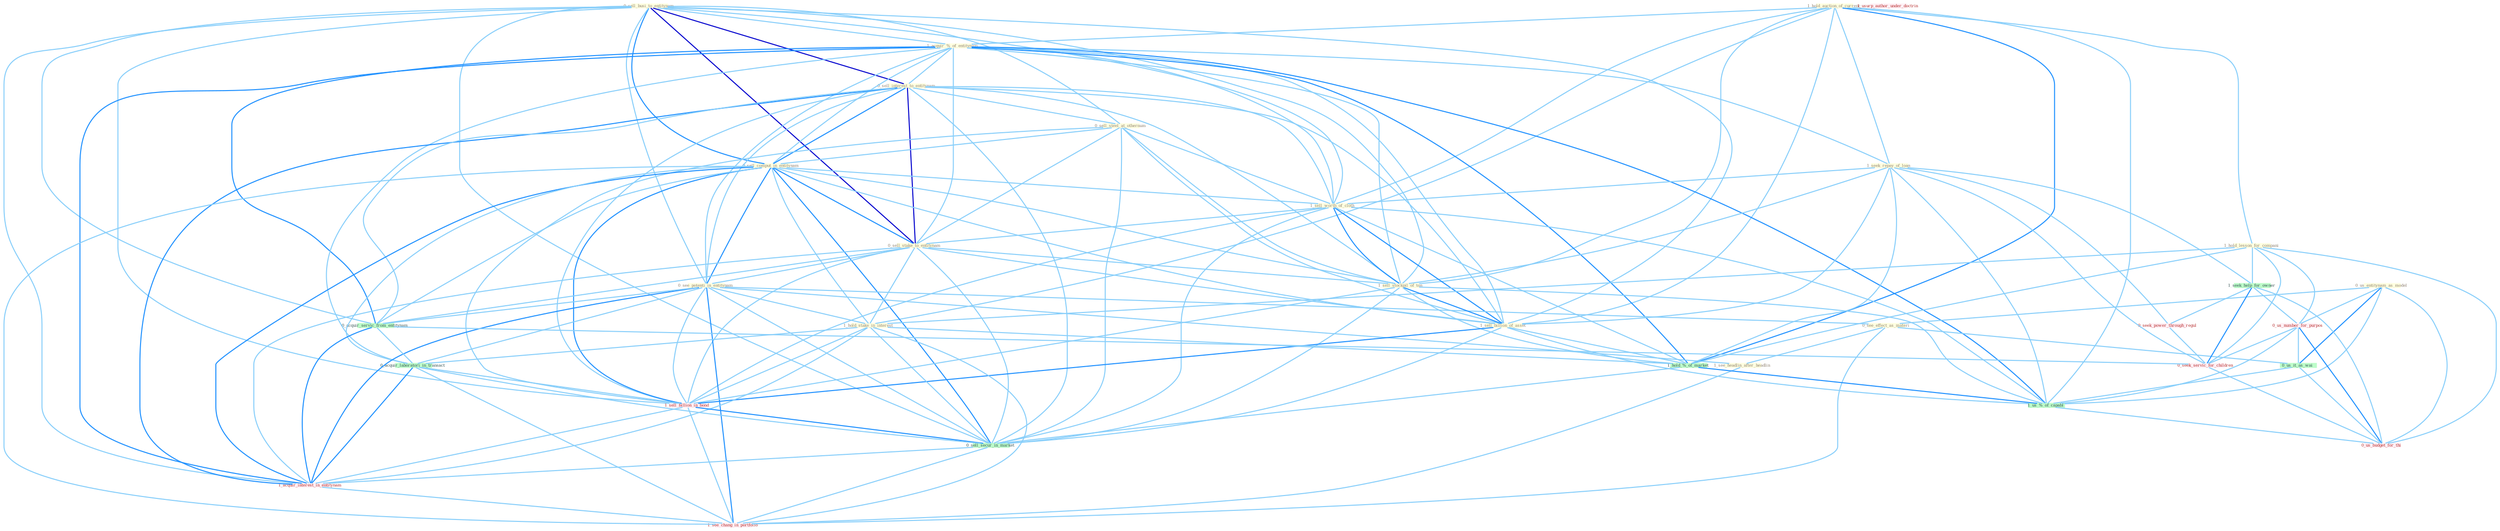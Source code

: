 Graph G{ 
    node
    [shape=polygon,style=filled,width=.5,height=.06,color="#BDFCC9",fixedsize=true,fontsize=4,
    fontcolor="#2f4f4f"];
    {node
    [color="#ffffe0", fontcolor="#8b7d6b"] "1_hold_auction_of_currenc " "0_sell_busi_to_entitynam " "1_acquir_%_of_entitynam " "0_sell_interest_to_entitynam " "0_us_entitynam_as_model " "0_sell_steel_at_othernum " "0_sell_comput_in_entitynam " "1_seek_repay_of_loan " "1_sell_worth_of_cloth " "0_sell_stake_to_entitynam " "1_hold_lesson_for_compani " "0_see_potenti_in_entitynam " "1_sell_stockpil_of_ton " "1_sell_billion_of_asset " "0_see_effect_as_materi " "1_see_headlin_after_headlin " "1_hold_stake_in_interest "}
{node [color="#fff0f5", fontcolor="#b22222"] "0_seek_power_through_regul " "0_us_number_for_purpos " "1_sell_billion_in_bond " "1_usurp_author_under_doctrin " "1_acquir_interest_in_entitynam " "0_seek_servic_for_children " "1_see_chang_in_portfolio " "0_us_budget_for_thi "}
edge [color="#B0E2FF"];

	"1_hold_auction_of_currenc " -- "1_acquir_%_of_entitynam " [w="1", color="#87cefa" ];
	"1_hold_auction_of_currenc " -- "1_seek_repay_of_loan " [w="1", color="#87cefa" ];
	"1_hold_auction_of_currenc " -- "1_sell_worth_of_cloth " [w="1", color="#87cefa" ];
	"1_hold_auction_of_currenc " -- "1_hold_lesson_for_compani " [w="1", color="#87cefa" ];
	"1_hold_auction_of_currenc " -- "1_sell_stockpil_of_ton " [w="1", color="#87cefa" ];
	"1_hold_auction_of_currenc " -- "1_sell_billion_of_asset " [w="1", color="#87cefa" ];
	"1_hold_auction_of_currenc " -- "1_hold_stake_in_interest " [w="1", color="#87cefa" ];
	"1_hold_auction_of_currenc " -- "1_hold_%_of_market " [w="2", color="#1e90ff" , len=0.8];
	"1_hold_auction_of_currenc " -- "1_us_%_of_capabl " [w="1", color="#87cefa" ];
	"0_sell_busi_to_entitynam " -- "1_acquir_%_of_entitynam " [w="1", color="#87cefa" ];
	"0_sell_busi_to_entitynam " -- "0_sell_interest_to_entitynam " [w="3", color="#0000cd" , len=0.6];
	"0_sell_busi_to_entitynam " -- "0_sell_steel_at_othernum " [w="1", color="#87cefa" ];
	"0_sell_busi_to_entitynam " -- "0_sell_comput_in_entitynam " [w="2", color="#1e90ff" , len=0.8];
	"0_sell_busi_to_entitynam " -- "1_sell_worth_of_cloth " [w="1", color="#87cefa" ];
	"0_sell_busi_to_entitynam " -- "0_sell_stake_to_entitynam " [w="3", color="#0000cd" , len=0.6];
	"0_sell_busi_to_entitynam " -- "0_see_potenti_in_entitynam " [w="1", color="#87cefa" ];
	"0_sell_busi_to_entitynam " -- "1_sell_stockpil_of_ton " [w="1", color="#87cefa" ];
	"0_sell_busi_to_entitynam " -- "1_sell_billion_of_asset " [w="1", color="#87cefa" ];
	"0_sell_busi_to_entitynam " -- "0_acquir_servic_from_entitynam " [w="1", color="#87cefa" ];
	"0_sell_busi_to_entitynam " -- "1_sell_billion_in_bond " [w="1", color="#87cefa" ];
	"0_sell_busi_to_entitynam " -- "0_sell_secur_in_market " [w="1", color="#87cefa" ];
	"0_sell_busi_to_entitynam " -- "1_acquir_interest_in_entitynam " [w="1", color="#87cefa" ];
	"1_acquir_%_of_entitynam " -- "0_sell_interest_to_entitynam " [w="1", color="#87cefa" ];
	"1_acquir_%_of_entitynam " -- "0_sell_comput_in_entitynam " [w="1", color="#87cefa" ];
	"1_acquir_%_of_entitynam " -- "1_seek_repay_of_loan " [w="1", color="#87cefa" ];
	"1_acquir_%_of_entitynam " -- "1_sell_worth_of_cloth " [w="1", color="#87cefa" ];
	"1_acquir_%_of_entitynam " -- "0_sell_stake_to_entitynam " [w="1", color="#87cefa" ];
	"1_acquir_%_of_entitynam " -- "0_see_potenti_in_entitynam " [w="1", color="#87cefa" ];
	"1_acquir_%_of_entitynam " -- "1_sell_stockpil_of_ton " [w="1", color="#87cefa" ];
	"1_acquir_%_of_entitynam " -- "1_sell_billion_of_asset " [w="1", color="#87cefa" ];
	"1_acquir_%_of_entitynam " -- "0_acquir_servic_from_entitynam " [w="2", color="#1e90ff" , len=0.8];
	"1_acquir_%_of_entitynam " -- "1_hold_%_of_market " [w="2", color="#1e90ff" , len=0.8];
	"1_acquir_%_of_entitynam " -- "0_acquir_laboratori_in_transact " [w="1", color="#87cefa" ];
	"1_acquir_%_of_entitynam " -- "1_us_%_of_capabl " [w="2", color="#1e90ff" , len=0.8];
	"1_acquir_%_of_entitynam " -- "1_acquir_interest_in_entitynam " [w="2", color="#1e90ff" , len=0.8];
	"0_sell_interest_to_entitynam " -- "0_sell_steel_at_othernum " [w="1", color="#87cefa" ];
	"0_sell_interest_to_entitynam " -- "0_sell_comput_in_entitynam " [w="2", color="#1e90ff" , len=0.8];
	"0_sell_interest_to_entitynam " -- "1_sell_worth_of_cloth " [w="1", color="#87cefa" ];
	"0_sell_interest_to_entitynam " -- "0_sell_stake_to_entitynam " [w="3", color="#0000cd" , len=0.6];
	"0_sell_interest_to_entitynam " -- "0_see_potenti_in_entitynam " [w="1", color="#87cefa" ];
	"0_sell_interest_to_entitynam " -- "1_sell_stockpil_of_ton " [w="1", color="#87cefa" ];
	"0_sell_interest_to_entitynam " -- "1_sell_billion_of_asset " [w="1", color="#87cefa" ];
	"0_sell_interest_to_entitynam " -- "0_acquir_servic_from_entitynam " [w="1", color="#87cefa" ];
	"0_sell_interest_to_entitynam " -- "1_sell_billion_in_bond " [w="1", color="#87cefa" ];
	"0_sell_interest_to_entitynam " -- "0_sell_secur_in_market " [w="1", color="#87cefa" ];
	"0_sell_interest_to_entitynam " -- "1_acquir_interest_in_entitynam " [w="2", color="#1e90ff" , len=0.8];
	"0_us_entitynam_as_model " -- "0_see_effect_as_materi " [w="1", color="#87cefa" ];
	"0_us_entitynam_as_model " -- "0_us_number_for_purpos " [w="1", color="#87cefa" ];
	"0_us_entitynam_as_model " -- "0_us_it_as_wai " [w="2", color="#1e90ff" , len=0.8];
	"0_us_entitynam_as_model " -- "1_us_%_of_capabl " [w="1", color="#87cefa" ];
	"0_us_entitynam_as_model " -- "0_us_budget_for_thi " [w="1", color="#87cefa" ];
	"0_sell_steel_at_othernum " -- "0_sell_comput_in_entitynam " [w="1", color="#87cefa" ];
	"0_sell_steel_at_othernum " -- "1_sell_worth_of_cloth " [w="1", color="#87cefa" ];
	"0_sell_steel_at_othernum " -- "0_sell_stake_to_entitynam " [w="1", color="#87cefa" ];
	"0_sell_steel_at_othernum " -- "1_sell_stockpil_of_ton " [w="1", color="#87cefa" ];
	"0_sell_steel_at_othernum " -- "1_sell_billion_of_asset " [w="1", color="#87cefa" ];
	"0_sell_steel_at_othernum " -- "1_sell_billion_in_bond " [w="1", color="#87cefa" ];
	"0_sell_steel_at_othernum " -- "0_sell_secur_in_market " [w="1", color="#87cefa" ];
	"0_sell_comput_in_entitynam " -- "1_sell_worth_of_cloth " [w="1", color="#87cefa" ];
	"0_sell_comput_in_entitynam " -- "0_sell_stake_to_entitynam " [w="2", color="#1e90ff" , len=0.8];
	"0_sell_comput_in_entitynam " -- "0_see_potenti_in_entitynam " [w="2", color="#1e90ff" , len=0.8];
	"0_sell_comput_in_entitynam " -- "1_sell_stockpil_of_ton " [w="1", color="#87cefa" ];
	"0_sell_comput_in_entitynam " -- "1_sell_billion_of_asset " [w="1", color="#87cefa" ];
	"0_sell_comput_in_entitynam " -- "1_hold_stake_in_interest " [w="1", color="#87cefa" ];
	"0_sell_comput_in_entitynam " -- "0_acquir_servic_from_entitynam " [w="1", color="#87cefa" ];
	"0_sell_comput_in_entitynam " -- "0_acquir_laboratori_in_transact " [w="1", color="#87cefa" ];
	"0_sell_comput_in_entitynam " -- "1_sell_billion_in_bond " [w="2", color="#1e90ff" , len=0.8];
	"0_sell_comput_in_entitynam " -- "0_sell_secur_in_market " [w="2", color="#1e90ff" , len=0.8];
	"0_sell_comput_in_entitynam " -- "1_acquir_interest_in_entitynam " [w="2", color="#1e90ff" , len=0.8];
	"0_sell_comput_in_entitynam " -- "1_see_chang_in_portfolio " [w="1", color="#87cefa" ];
	"1_seek_repay_of_loan " -- "1_sell_worth_of_cloth " [w="1", color="#87cefa" ];
	"1_seek_repay_of_loan " -- "1_sell_stockpil_of_ton " [w="1", color="#87cefa" ];
	"1_seek_repay_of_loan " -- "1_sell_billion_of_asset " [w="1", color="#87cefa" ];
	"1_seek_repay_of_loan " -- "1_seek_help_for_owner " [w="1", color="#87cefa" ];
	"1_seek_repay_of_loan " -- "1_hold_%_of_market " [w="1", color="#87cefa" ];
	"1_seek_repay_of_loan " -- "0_seek_power_through_regul " [w="1", color="#87cefa" ];
	"1_seek_repay_of_loan " -- "1_us_%_of_capabl " [w="1", color="#87cefa" ];
	"1_seek_repay_of_loan " -- "0_seek_servic_for_children " [w="1", color="#87cefa" ];
	"1_sell_worth_of_cloth " -- "0_sell_stake_to_entitynam " [w="1", color="#87cefa" ];
	"1_sell_worth_of_cloth " -- "1_sell_stockpil_of_ton " [w="2", color="#1e90ff" , len=0.8];
	"1_sell_worth_of_cloth " -- "1_sell_billion_of_asset " [w="2", color="#1e90ff" , len=0.8];
	"1_sell_worth_of_cloth " -- "1_hold_%_of_market " [w="1", color="#87cefa" ];
	"1_sell_worth_of_cloth " -- "1_sell_billion_in_bond " [w="1", color="#87cefa" ];
	"1_sell_worth_of_cloth " -- "1_us_%_of_capabl " [w="1", color="#87cefa" ];
	"1_sell_worth_of_cloth " -- "0_sell_secur_in_market " [w="1", color="#87cefa" ];
	"0_sell_stake_to_entitynam " -- "0_see_potenti_in_entitynam " [w="1", color="#87cefa" ];
	"0_sell_stake_to_entitynam " -- "1_sell_stockpil_of_ton " [w="1", color="#87cefa" ];
	"0_sell_stake_to_entitynam " -- "1_sell_billion_of_asset " [w="1", color="#87cefa" ];
	"0_sell_stake_to_entitynam " -- "1_hold_stake_in_interest " [w="1", color="#87cefa" ];
	"0_sell_stake_to_entitynam " -- "0_acquir_servic_from_entitynam " [w="1", color="#87cefa" ];
	"0_sell_stake_to_entitynam " -- "1_sell_billion_in_bond " [w="1", color="#87cefa" ];
	"0_sell_stake_to_entitynam " -- "0_sell_secur_in_market " [w="1", color="#87cefa" ];
	"0_sell_stake_to_entitynam " -- "1_acquir_interest_in_entitynam " [w="1", color="#87cefa" ];
	"1_hold_lesson_for_compani " -- "1_hold_stake_in_interest " [w="1", color="#87cefa" ];
	"1_hold_lesson_for_compani " -- "1_seek_help_for_owner " [w="1", color="#87cefa" ];
	"1_hold_lesson_for_compani " -- "1_hold_%_of_market " [w="1", color="#87cefa" ];
	"1_hold_lesson_for_compani " -- "0_us_number_for_purpos " [w="1", color="#87cefa" ];
	"1_hold_lesson_for_compani " -- "0_seek_servic_for_children " [w="1", color="#87cefa" ];
	"1_hold_lesson_for_compani " -- "0_us_budget_for_thi " [w="1", color="#87cefa" ];
	"0_see_potenti_in_entitynam " -- "0_see_effect_as_materi " [w="1", color="#87cefa" ];
	"0_see_potenti_in_entitynam " -- "1_see_headlin_after_headlin " [w="1", color="#87cefa" ];
	"0_see_potenti_in_entitynam " -- "1_hold_stake_in_interest " [w="1", color="#87cefa" ];
	"0_see_potenti_in_entitynam " -- "0_acquir_servic_from_entitynam " [w="1", color="#87cefa" ];
	"0_see_potenti_in_entitynam " -- "0_acquir_laboratori_in_transact " [w="1", color="#87cefa" ];
	"0_see_potenti_in_entitynam " -- "1_sell_billion_in_bond " [w="1", color="#87cefa" ];
	"0_see_potenti_in_entitynam " -- "0_sell_secur_in_market " [w="1", color="#87cefa" ];
	"0_see_potenti_in_entitynam " -- "1_acquir_interest_in_entitynam " [w="2", color="#1e90ff" , len=0.8];
	"0_see_potenti_in_entitynam " -- "1_see_chang_in_portfolio " [w="2", color="#1e90ff" , len=0.8];
	"1_sell_stockpil_of_ton " -- "1_sell_billion_of_asset " [w="2", color="#1e90ff" , len=0.8];
	"1_sell_stockpil_of_ton " -- "1_hold_%_of_market " [w="1", color="#87cefa" ];
	"1_sell_stockpil_of_ton " -- "1_sell_billion_in_bond " [w="1", color="#87cefa" ];
	"1_sell_stockpil_of_ton " -- "1_us_%_of_capabl " [w="1", color="#87cefa" ];
	"1_sell_stockpil_of_ton " -- "0_sell_secur_in_market " [w="1", color="#87cefa" ];
	"1_sell_billion_of_asset " -- "1_hold_%_of_market " [w="1", color="#87cefa" ];
	"1_sell_billion_of_asset " -- "1_sell_billion_in_bond " [w="2", color="#1e90ff" , len=0.8];
	"1_sell_billion_of_asset " -- "1_us_%_of_capabl " [w="1", color="#87cefa" ];
	"1_sell_billion_of_asset " -- "0_sell_secur_in_market " [w="1", color="#87cefa" ];
	"0_see_effect_as_materi " -- "1_see_headlin_after_headlin " [w="1", color="#87cefa" ];
	"0_see_effect_as_materi " -- "0_us_it_as_wai " [w="1", color="#87cefa" ];
	"0_see_effect_as_materi " -- "1_see_chang_in_portfolio " [w="1", color="#87cefa" ];
	"1_see_headlin_after_headlin " -- "1_see_chang_in_portfolio " [w="1", color="#87cefa" ];
	"1_hold_stake_in_interest " -- "1_hold_%_of_market " [w="1", color="#87cefa" ];
	"1_hold_stake_in_interest " -- "0_acquir_laboratori_in_transact " [w="1", color="#87cefa" ];
	"1_hold_stake_in_interest " -- "1_sell_billion_in_bond " [w="1", color="#87cefa" ];
	"1_hold_stake_in_interest " -- "0_sell_secur_in_market " [w="1", color="#87cefa" ];
	"1_hold_stake_in_interest " -- "1_acquir_interest_in_entitynam " [w="1", color="#87cefa" ];
	"1_hold_stake_in_interest " -- "1_see_chang_in_portfolio " [w="1", color="#87cefa" ];
	"1_seek_help_for_owner " -- "0_seek_power_through_regul " [w="1", color="#87cefa" ];
	"1_seek_help_for_owner " -- "0_us_number_for_purpos " [w="1", color="#87cefa" ];
	"1_seek_help_for_owner " -- "0_seek_servic_for_children " [w="2", color="#1e90ff" , len=0.8];
	"1_seek_help_for_owner " -- "0_us_budget_for_thi " [w="1", color="#87cefa" ];
	"0_acquir_servic_from_entitynam " -- "0_acquir_laboratori_in_transact " [w="1", color="#87cefa" ];
	"0_acquir_servic_from_entitynam " -- "1_acquir_interest_in_entitynam " [w="2", color="#1e90ff" , len=0.8];
	"0_acquir_servic_from_entitynam " -- "0_seek_servic_for_children " [w="1", color="#87cefa" ];
	"1_hold_%_of_market " -- "1_us_%_of_capabl " [w="2", color="#1e90ff" , len=0.8];
	"1_hold_%_of_market " -- "0_sell_secur_in_market " [w="1", color="#87cefa" ];
	"0_seek_power_through_regul " -- "0_seek_servic_for_children " [w="1", color="#87cefa" ];
	"0_us_number_for_purpos " -- "0_us_it_as_wai " [w="1", color="#87cefa" ];
	"0_us_number_for_purpos " -- "1_us_%_of_capabl " [w="1", color="#87cefa" ];
	"0_us_number_for_purpos " -- "0_seek_servic_for_children " [w="1", color="#87cefa" ];
	"0_us_number_for_purpos " -- "0_us_budget_for_thi " [w="2", color="#1e90ff" , len=0.8];
	"0_acquir_laboratori_in_transact " -- "1_sell_billion_in_bond " [w="1", color="#87cefa" ];
	"0_acquir_laboratori_in_transact " -- "0_sell_secur_in_market " [w="1", color="#87cefa" ];
	"0_acquir_laboratori_in_transact " -- "1_acquir_interest_in_entitynam " [w="2", color="#1e90ff" , len=0.8];
	"0_acquir_laboratori_in_transact " -- "1_see_chang_in_portfolio " [w="1", color="#87cefa" ];
	"1_sell_billion_in_bond " -- "0_sell_secur_in_market " [w="2", color="#1e90ff" , len=0.8];
	"1_sell_billion_in_bond " -- "1_acquir_interest_in_entitynam " [w="1", color="#87cefa" ];
	"1_sell_billion_in_bond " -- "1_see_chang_in_portfolio " [w="1", color="#87cefa" ];
	"0_us_it_as_wai " -- "1_us_%_of_capabl " [w="1", color="#87cefa" ];
	"0_us_it_as_wai " -- "0_us_budget_for_thi " [w="1", color="#87cefa" ];
	"1_us_%_of_capabl " -- "0_us_budget_for_thi " [w="1", color="#87cefa" ];
	"0_sell_secur_in_market " -- "1_acquir_interest_in_entitynam " [w="1", color="#87cefa" ];
	"0_sell_secur_in_market " -- "1_see_chang_in_portfolio " [w="1", color="#87cefa" ];
	"1_acquir_interest_in_entitynam " -- "1_see_chang_in_portfolio " [w="1", color="#87cefa" ];
	"0_seek_servic_for_children " -- "0_us_budget_for_thi " [w="1", color="#87cefa" ];
}